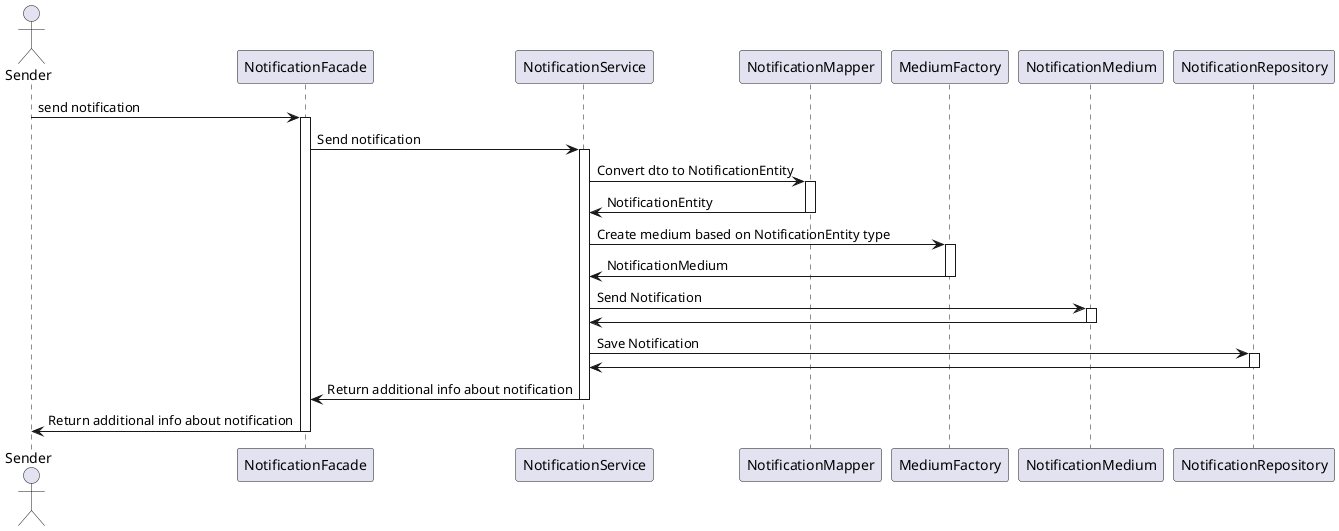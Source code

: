 @startuml
actor Sender
participant NotificationFacade
participant NotificationService
participant NotificationMapper
participant MediumFactory
participant NotificationMedium
participant NotificationRepository

Sender -> NotificationFacade: send notification
activate NotificationFacade

NotificationFacade -> NotificationService: Send notification
activate NotificationService

NotificationService -> NotificationMapper: Convert dto to NotificationEntity
activate NotificationMapper

NotificationService <- NotificationMapper: NotificationEntity
deactivate NotificationMapper

NotificationService -> MediumFactory: Create medium based on NotificationEntity type
activate MediumFactory

NotificationService <- MediumFactory: NotificationMedium
deactivate MediumFactory

NotificationService -> NotificationMedium: Send Notification
activate NotificationMedium

NotificationService <- NotificationMedium
deactivate NotificationMedium

NotificationService -> NotificationRepository: Save Notification
activate NotificationRepository

NotificationService <- NotificationRepository
deactivate NotificationRepository


NotificationFacade <- NotificationService: Return additional info about notification
deactivate NotificationService

Sender <- NotificationFacade: Return additional info about notification
deactivate NotificationFacade

@enduml

